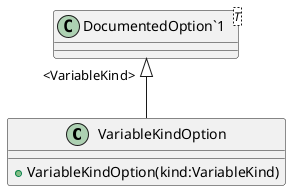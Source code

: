@startuml
class VariableKindOption {
    + VariableKindOption(kind:VariableKind)
}
class "DocumentedOption`1"<T> {
}
"DocumentedOption`1" "<VariableKind>" <|-- VariableKindOption
@enduml
